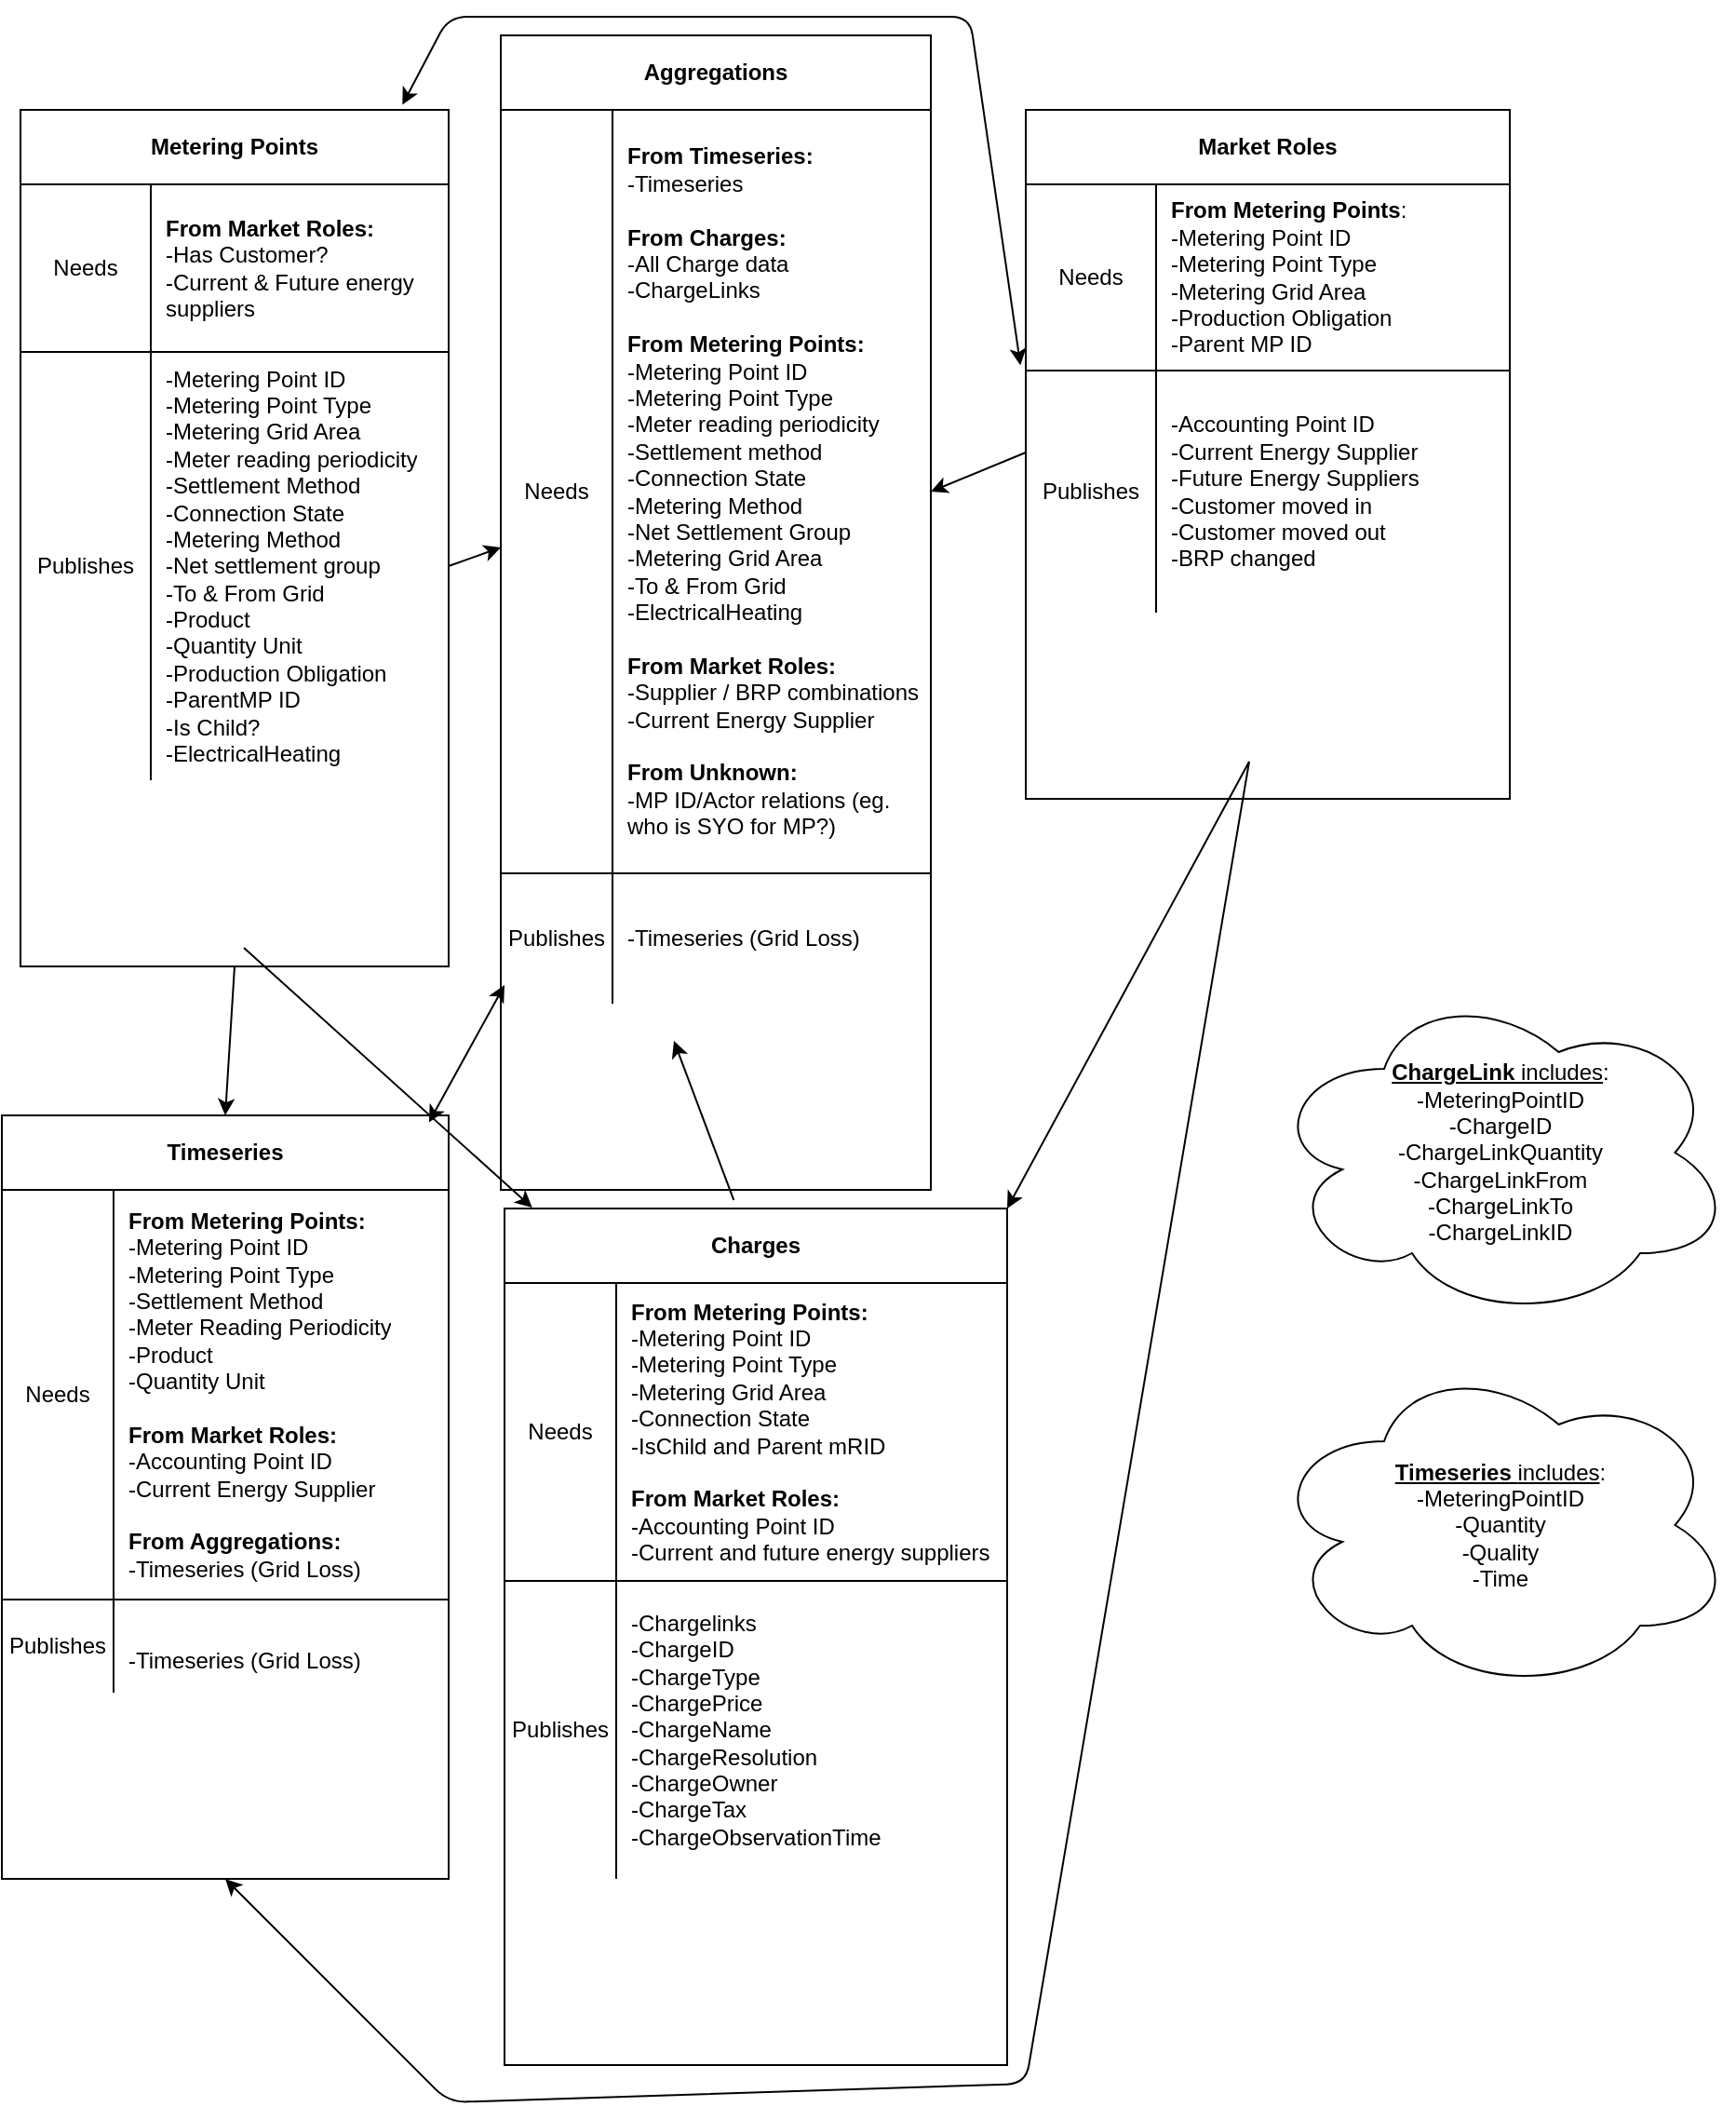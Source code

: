 <mxfile version="14.7.1" type="device"><diagram id="92r15I72fb07YGjZy0iK" name="Page-1"><mxGraphModel dx="2176" dy="1956" grid="1" gridSize="10" guides="1" tooltips="1" connect="1" arrows="1" fold="1" page="1" pageScale="1" pageWidth="827" pageHeight="1169" math="0" shadow="0"><root><mxCell id="0"/><mxCell id="1" parent="0"/><mxCell id="Mabt-3Se4oyptyURrfW0-4" value="Metering Points" style="shape=table;html=1;whiteSpace=wrap;startSize=40;container=1;collapsible=0;childLayout=tableLayout;fixedRows=1;rowLines=0;fontStyle=1;align=center;" parent="1" vertex="1"><mxGeometry x="40" y="20" width="230" height="460" as="geometry"/></mxCell><mxCell id="Mabt-3Se4oyptyURrfW0-5" value="" style="shape=partialRectangle;html=1;whiteSpace=wrap;collapsible=0;dropTarget=0;pointerEvents=0;fillColor=none;top=0;left=0;bottom=1;right=0;points=[[0,0.5],[1,0.5]];portConstraint=eastwest;" parent="Mabt-3Se4oyptyURrfW0-4" vertex="1"><mxGeometry y="40" width="230" height="90" as="geometry"/></mxCell><mxCell id="Mabt-3Se4oyptyURrfW0-6" value="Needs" style="shape=partialRectangle;html=1;whiteSpace=wrap;connectable=0;fillColor=none;top=0;left=0;bottom=0;right=0;overflow=hidden;" parent="Mabt-3Se4oyptyURrfW0-5" vertex="1"><mxGeometry width="70" height="90" as="geometry"/></mxCell><mxCell id="Mabt-3Se4oyptyURrfW0-7" value="&lt;b&gt;From Market Roles:&lt;/b&gt;&lt;br&gt;-Has Customer?&lt;br&gt;-Current &amp;amp; Future energy suppliers" style="shape=partialRectangle;html=1;whiteSpace=wrap;connectable=0;fillColor=none;top=0;left=0;bottom=0;right=0;align=left;spacingLeft=6;overflow=hidden;" parent="Mabt-3Se4oyptyURrfW0-5" vertex="1"><mxGeometry x="70" width="160" height="90" as="geometry"/></mxCell><mxCell id="Mabt-3Se4oyptyURrfW0-8" value="" style="shape=partialRectangle;html=1;whiteSpace=wrap;collapsible=0;dropTarget=0;pointerEvents=0;fillColor=none;top=0;left=0;bottom=0;right=0;points=[[0,0.5],[1,0.5]];portConstraint=eastwest;" parent="Mabt-3Se4oyptyURrfW0-4" vertex="1"><mxGeometry y="130" width="230" height="230" as="geometry"/></mxCell><mxCell id="Mabt-3Se4oyptyURrfW0-9" value="Publishes" style="shape=partialRectangle;html=1;whiteSpace=wrap;connectable=0;fillColor=none;top=0;left=0;bottom=0;right=0;overflow=hidden;" parent="Mabt-3Se4oyptyURrfW0-8" vertex="1"><mxGeometry width="70" height="230" as="geometry"/></mxCell><mxCell id="Mabt-3Se4oyptyURrfW0-10" value="-Metering Point ID&lt;br&gt;-Metering Point Type&lt;br&gt;-Metering Grid Area&lt;br&gt;-Meter reading periodicity&lt;br&gt;-Settlement Method&lt;br&gt;-Connection State&lt;br&gt;-Metering Method&lt;br&gt;-Net settlement group&lt;br&gt;-To &amp;amp; From Grid&lt;br&gt;-Product&lt;br&gt;-Quantity Unit&lt;br&gt;-Production Obligation&lt;br&gt;-ParentMP ID&lt;br&gt;-Is Child?&lt;br&gt;-ElectricalHeating" style="shape=partialRectangle;html=1;whiteSpace=wrap;connectable=0;fillColor=none;top=0;left=0;bottom=0;right=0;align=left;spacingLeft=6;overflow=hidden;" parent="Mabt-3Se4oyptyURrfW0-8" vertex="1"><mxGeometry x="70" width="160" height="230" as="geometry"/></mxCell><mxCell id="Mabt-3Se4oyptyURrfW0-14" value="Aggregations" style="shape=table;html=1;whiteSpace=wrap;startSize=40;container=1;collapsible=0;childLayout=tableLayout;fixedRows=1;rowLines=0;fontStyle=1;align=center;" parent="1" vertex="1"><mxGeometry x="298" y="-20" width="231" height="620" as="geometry"/></mxCell><mxCell id="Mabt-3Se4oyptyURrfW0-15" value="" style="shape=partialRectangle;html=1;whiteSpace=wrap;collapsible=0;dropTarget=0;pointerEvents=0;fillColor=none;top=0;left=0;bottom=1;right=0;points=[[0,0.5],[1,0.5]];portConstraint=eastwest;" parent="Mabt-3Se4oyptyURrfW0-14" vertex="1"><mxGeometry y="40" width="231" height="410" as="geometry"/></mxCell><mxCell id="Mabt-3Se4oyptyURrfW0-16" value="Needs" style="shape=partialRectangle;html=1;whiteSpace=wrap;connectable=0;fillColor=none;top=0;left=0;bottom=0;right=0;overflow=hidden;" parent="Mabt-3Se4oyptyURrfW0-15" vertex="1"><mxGeometry width="60" height="410" as="geometry"/></mxCell><mxCell id="Mabt-3Se4oyptyURrfW0-17" value="&lt;b&gt;From Timeseries:&lt;/b&gt;&lt;br&gt;-Timeseries&lt;br&gt;&lt;br&gt;&lt;b&gt;From Charges:&lt;/b&gt;&lt;br&gt;-All Charge data&lt;br&gt;-ChargeLinks&lt;br&gt;&lt;br&gt;&lt;b&gt;From Metering Points:&lt;/b&gt;&lt;br&gt;-Metering Point ID&lt;br&gt;-Metering Point Type&lt;br&gt;-Meter reading periodicity&lt;br&gt;-Settlement method&lt;br&gt;-Connection State&lt;br&gt;-Metering Method&lt;br&gt;-Net Settlement Group&lt;br&gt;-Metering Grid Area&lt;br&gt;-To &amp;amp; From Grid&lt;br&gt;-ElectricalHeating&lt;br&gt;&lt;br&gt;&lt;b&gt;From Market Roles:&lt;/b&gt;&lt;br&gt;-Supplier / BRP combinations&lt;br&gt;-Current Energy Supplier&lt;br&gt;&lt;br&gt;&lt;b&gt;From Unknown:&lt;br&gt;&lt;/b&gt;-MP ID/Actor relations (eg. who is SYO for MP?)" style="shape=partialRectangle;html=1;whiteSpace=wrap;connectable=0;fillColor=none;top=0;left=0;bottom=0;right=0;align=left;spacingLeft=6;overflow=hidden;" parent="Mabt-3Se4oyptyURrfW0-15" vertex="1"><mxGeometry x="60" width="171" height="410" as="geometry"/></mxCell><mxCell id="Mabt-3Se4oyptyURrfW0-18" value="" style="shape=partialRectangle;html=1;whiteSpace=wrap;collapsible=0;dropTarget=0;pointerEvents=0;fillColor=none;top=0;left=0;bottom=0;right=0;points=[[0,0.5],[1,0.5]];portConstraint=eastwest;" parent="Mabt-3Se4oyptyURrfW0-14" vertex="1"><mxGeometry y="450" width="231" height="70" as="geometry"/></mxCell><mxCell id="Mabt-3Se4oyptyURrfW0-19" value="Publishes" style="shape=partialRectangle;html=1;whiteSpace=wrap;connectable=0;fillColor=none;top=0;left=0;bottom=0;right=0;overflow=hidden;" parent="Mabt-3Se4oyptyURrfW0-18" vertex="1"><mxGeometry width="60" height="70" as="geometry"/></mxCell><mxCell id="Mabt-3Se4oyptyURrfW0-20" value="-Timeseries (Grid Loss)" style="shape=partialRectangle;html=1;whiteSpace=wrap;connectable=0;fillColor=none;top=0;left=0;bottom=0;right=0;align=left;spacingLeft=6;overflow=hidden;" parent="Mabt-3Se4oyptyURrfW0-18" vertex="1"><mxGeometry x="60" width="171" height="70" as="geometry"/></mxCell><mxCell id="Mabt-3Se4oyptyURrfW0-21" value="Market Roles" style="shape=table;html=1;whiteSpace=wrap;startSize=40;container=1;collapsible=0;childLayout=tableLayout;fixedRows=1;rowLines=0;fontStyle=1;align=center;" parent="1" vertex="1"><mxGeometry x="580" y="20" width="260" height="370" as="geometry"/></mxCell><mxCell id="Mabt-3Se4oyptyURrfW0-22" value="" style="shape=partialRectangle;html=1;whiteSpace=wrap;collapsible=0;dropTarget=0;pointerEvents=0;fillColor=none;top=0;left=0;bottom=1;right=0;points=[[0,0.5],[1,0.5]];portConstraint=eastwest;" parent="Mabt-3Se4oyptyURrfW0-21" vertex="1"><mxGeometry y="40" width="260" height="100" as="geometry"/></mxCell><mxCell id="Mabt-3Se4oyptyURrfW0-23" value="Needs" style="shape=partialRectangle;html=1;whiteSpace=wrap;connectable=0;fillColor=none;top=0;left=0;bottom=0;right=0;overflow=hidden;" parent="Mabt-3Se4oyptyURrfW0-22" vertex="1"><mxGeometry width="70" height="100" as="geometry"/></mxCell><mxCell id="Mabt-3Se4oyptyURrfW0-24" value="&lt;b&gt;From Metering Points&lt;/b&gt;:&lt;br&gt;-Metering Point ID&lt;br&gt;-Metering Point Type&lt;br&gt;-Metering Grid Area&lt;br&gt;-Production Obligation&lt;br&gt;-Parent MP ID" style="shape=partialRectangle;html=1;whiteSpace=wrap;connectable=0;fillColor=none;top=0;left=0;bottom=0;right=0;align=left;spacingLeft=6;overflow=hidden;" parent="Mabt-3Se4oyptyURrfW0-22" vertex="1"><mxGeometry x="70" width="190" height="100" as="geometry"/></mxCell><mxCell id="Mabt-3Se4oyptyURrfW0-25" value="" style="shape=partialRectangle;html=1;whiteSpace=wrap;collapsible=0;dropTarget=0;pointerEvents=0;fillColor=none;top=0;left=0;bottom=0;right=0;points=[[0,0.5],[1,0.5]];portConstraint=eastwest;" parent="Mabt-3Se4oyptyURrfW0-21" vertex="1"><mxGeometry y="140" width="260" height="130" as="geometry"/></mxCell><mxCell id="Mabt-3Se4oyptyURrfW0-26" value="Publishes" style="shape=partialRectangle;html=1;whiteSpace=wrap;connectable=0;fillColor=none;top=0;left=0;bottom=0;right=0;overflow=hidden;" parent="Mabt-3Se4oyptyURrfW0-25" vertex="1"><mxGeometry width="70" height="130" as="geometry"/></mxCell><mxCell id="Mabt-3Se4oyptyURrfW0-27" value="-Accounting Point ID&lt;br&gt;-Current Energy Supplier&lt;br&gt;-Future Energy Suppliers&lt;br&gt;-Customer moved in&lt;br&gt;-Customer moved out&lt;br&gt;-BRP changed" style="shape=partialRectangle;html=1;whiteSpace=wrap;connectable=0;fillColor=none;top=0;left=0;bottom=0;right=0;align=left;spacingLeft=6;overflow=hidden;" parent="Mabt-3Se4oyptyURrfW0-25" vertex="1"><mxGeometry x="70" width="190" height="130" as="geometry"/></mxCell><mxCell id="Mabt-3Se4oyptyURrfW0-28" value="Timeseries" style="shape=table;html=1;whiteSpace=wrap;startSize=40;container=1;collapsible=0;childLayout=tableLayout;fixedRows=1;rowLines=0;fontStyle=1;align=center;" parent="1" vertex="1"><mxGeometry x="30" y="560" width="240" height="410" as="geometry"/></mxCell><mxCell id="Mabt-3Se4oyptyURrfW0-29" value="" style="shape=partialRectangle;html=1;whiteSpace=wrap;collapsible=0;dropTarget=0;pointerEvents=0;fillColor=none;top=0;left=0;bottom=1;right=0;points=[[0,0.5],[1,0.5]];portConstraint=eastwest;" parent="Mabt-3Se4oyptyURrfW0-28" vertex="1"><mxGeometry y="40" width="240" height="220" as="geometry"/></mxCell><mxCell id="Mabt-3Se4oyptyURrfW0-30" value="Needs" style="shape=partialRectangle;html=1;whiteSpace=wrap;connectable=0;fillColor=none;top=0;left=0;bottom=0;right=0;overflow=hidden;" parent="Mabt-3Se4oyptyURrfW0-29" vertex="1"><mxGeometry width="60" height="220" as="geometry"/></mxCell><mxCell id="Mabt-3Se4oyptyURrfW0-31" value="&lt;b&gt;From Metering Points:&lt;/b&gt;&lt;br&gt;-Metering Point ID&lt;br&gt;-Metering Point Type&lt;br&gt;-Settlement Method&lt;br&gt;-Meter Reading Periodicity&lt;br&gt;-Product&lt;br&gt;-Quantity Unit&lt;br&gt;&lt;br&gt;&lt;b&gt;From Market Roles:&lt;br&gt;&lt;/b&gt;-Accounting Point ID&lt;br&gt;-Current Energy Supplier&lt;br&gt;&lt;br&gt;&lt;b&gt;From Aggregations:&lt;br&gt;&lt;/b&gt;-Timeseries (Grid Loss)" style="shape=partialRectangle;html=1;whiteSpace=wrap;connectable=0;fillColor=none;top=0;left=0;bottom=0;right=0;align=left;spacingLeft=6;overflow=hidden;" parent="Mabt-3Se4oyptyURrfW0-29" vertex="1"><mxGeometry x="60" width="180" height="220" as="geometry"/></mxCell><mxCell id="Mabt-3Se4oyptyURrfW0-32" value="" style="shape=partialRectangle;html=1;whiteSpace=wrap;collapsible=0;dropTarget=0;pointerEvents=0;fillColor=none;top=0;left=0;bottom=0;right=0;points=[[0,0.5],[1,0.5]];portConstraint=eastwest;" parent="Mabt-3Se4oyptyURrfW0-28" vertex="1"><mxGeometry y="260" width="240" height="50" as="geometry"/></mxCell><mxCell id="Mabt-3Se4oyptyURrfW0-33" value="Publishes" style="shape=partialRectangle;html=1;whiteSpace=wrap;connectable=0;fillColor=none;top=0;left=0;bottom=0;right=0;overflow=hidden;" parent="Mabt-3Se4oyptyURrfW0-32" vertex="1"><mxGeometry width="60" height="50" as="geometry"/></mxCell><mxCell id="Mabt-3Se4oyptyURrfW0-34" value="&lt;br&gt;-Timeseries (Grid Loss)" style="shape=partialRectangle;html=1;whiteSpace=wrap;connectable=0;fillColor=none;top=0;left=0;bottom=0;right=0;align=left;spacingLeft=6;overflow=hidden;" parent="Mabt-3Se4oyptyURrfW0-32" vertex="1"><mxGeometry x="60" width="180" height="50" as="geometry"/></mxCell><mxCell id="Mabt-3Se4oyptyURrfW0-35" value="Charges" style="shape=table;html=1;whiteSpace=wrap;startSize=40;container=1;collapsible=0;childLayout=tableLayout;fixedRows=1;rowLines=0;fontStyle=1;align=center;" parent="1" vertex="1"><mxGeometry x="300" y="610" width="270" height="460" as="geometry"/></mxCell><mxCell id="Mabt-3Se4oyptyURrfW0-36" value="" style="shape=partialRectangle;html=1;whiteSpace=wrap;collapsible=0;dropTarget=0;pointerEvents=0;fillColor=none;top=0;left=0;bottom=1;right=0;points=[[0,0.5],[1,0.5]];portConstraint=eastwest;" parent="Mabt-3Se4oyptyURrfW0-35" vertex="1"><mxGeometry y="40" width="270" height="160" as="geometry"/></mxCell><mxCell id="Mabt-3Se4oyptyURrfW0-37" value="Needs" style="shape=partialRectangle;html=1;whiteSpace=wrap;connectable=0;fillColor=none;top=0;left=0;bottom=0;right=0;overflow=hidden;" parent="Mabt-3Se4oyptyURrfW0-36" vertex="1"><mxGeometry width="60" height="160" as="geometry"/></mxCell><mxCell id="Mabt-3Se4oyptyURrfW0-38" value="&lt;b&gt;From Metering Points:&lt;/b&gt;&lt;br&gt;-Metering Point ID&lt;br&gt;-Metering Point Type&lt;br&gt;-Metering Grid Area&lt;br&gt;-Connection State&lt;br&gt;-IsChild and Parent mRID&lt;br&gt;&lt;b&gt;&lt;br&gt;From Market Roles:&lt;/b&gt;&lt;br&gt;-Accounting Point ID&lt;br&gt;-Current and future energy suppliers" style="shape=partialRectangle;html=1;whiteSpace=wrap;connectable=0;fillColor=none;top=0;left=0;bottom=0;right=0;align=left;spacingLeft=6;overflow=hidden;" parent="Mabt-3Se4oyptyURrfW0-36" vertex="1"><mxGeometry x="60" width="210" height="160" as="geometry"/></mxCell><mxCell id="Mabt-3Se4oyptyURrfW0-39" value="" style="shape=partialRectangle;html=1;whiteSpace=wrap;collapsible=0;dropTarget=0;pointerEvents=0;fillColor=none;top=0;left=0;bottom=0;right=0;points=[[0,0.5],[1,0.5]];portConstraint=eastwest;" parent="Mabt-3Se4oyptyURrfW0-35" vertex="1"><mxGeometry y="200" width="270" height="160" as="geometry"/></mxCell><mxCell id="Mabt-3Se4oyptyURrfW0-40" value="Publishes" style="shape=partialRectangle;html=1;whiteSpace=wrap;connectable=0;fillColor=none;top=0;left=0;bottom=0;right=0;overflow=hidden;" parent="Mabt-3Se4oyptyURrfW0-39" vertex="1"><mxGeometry width="60" height="160" as="geometry"/></mxCell><mxCell id="Mabt-3Se4oyptyURrfW0-41" value="-Chargelinks&lt;br&gt;-ChargeID&lt;br&gt;-ChargeType&lt;br&gt;-ChargePrice&lt;br&gt;-ChargeName&lt;br&gt;-ChargeResolution&lt;br&gt;-ChargeOwner&lt;br&gt;-ChargeTax&lt;br&gt;-ChargeObservationTime" style="shape=partialRectangle;html=1;whiteSpace=wrap;connectable=0;fillColor=none;top=0;left=0;bottom=0;right=0;align=left;spacingLeft=6;overflow=hidden;" parent="Mabt-3Se4oyptyURrfW0-39" vertex="1"><mxGeometry x="60" width="210" height="160" as="geometry"/></mxCell><mxCell id="Mabt-3Se4oyptyURrfW0-58" value="" style="endArrow=classic;html=1;exitX=1;exitY=0.5;exitDx=0;exitDy=0;" parent="1" source="Mabt-3Se4oyptyURrfW0-8" edge="1"><mxGeometry width="50" height="50" relative="1" as="geometry"><mxPoint x="390" y="400" as="sourcePoint"/><mxPoint x="298" y="255" as="targetPoint"/></mxGeometry></mxCell><mxCell id="Mabt-3Se4oyptyURrfW0-60" value="" style="endArrow=classic;startArrow=classic;html=1;exitX=0.956;exitY=0.009;exitDx=0;exitDy=0;exitPerimeter=0;" parent="1" source="Mabt-3Se4oyptyURrfW0-28" edge="1"><mxGeometry width="50" height="50" relative="1" as="geometry"><mxPoint x="230" y="630" as="sourcePoint"/><mxPoint x="300" y="490" as="targetPoint"/></mxGeometry></mxCell><mxCell id="Mabt-3Se4oyptyURrfW0-61" value="" style="endArrow=classic;html=1;exitX=0.456;exitY=-0.01;exitDx=0;exitDy=0;exitPerimeter=0;" parent="1" source="Mabt-3Se4oyptyURrfW0-35" edge="1"><mxGeometry width="50" height="50" relative="1" as="geometry"><mxPoint x="390" y="520" as="sourcePoint"/><mxPoint x="391" y="520" as="targetPoint"/></mxGeometry></mxCell><mxCell id="Mabt-3Se4oyptyURrfW0-63" value="" style="endArrow=classic;html=1;entryX=1;entryY=0.5;entryDx=0;entryDy=0;" parent="1" target="Mabt-3Se4oyptyURrfW0-15" edge="1"><mxGeometry width="50" height="50" relative="1" as="geometry"><mxPoint x="580" y="204" as="sourcePoint"/><mxPoint x="440" y="230" as="targetPoint"/></mxGeometry></mxCell><mxCell id="Mabt-3Se4oyptyURrfW0-65" value="" style="endArrow=classic;startArrow=classic;html=1;exitX=0.892;exitY=-0.006;exitDx=0;exitDy=0;exitPerimeter=0;entryX=-0.011;entryY=-0.022;entryDx=0;entryDy=0;entryPerimeter=0;" parent="1" source="Mabt-3Se4oyptyURrfW0-4" target="Mabt-3Se4oyptyURrfW0-25" edge="1"><mxGeometry width="50" height="50" relative="1" as="geometry"><mxPoint x="390" y="280" as="sourcePoint"/><mxPoint x="440" y="230" as="targetPoint"/><Array as="points"><mxPoint x="270" y="-30"/><mxPoint x="550" y="-30"/></Array></mxGeometry></mxCell><mxCell id="Mabt-3Se4oyptyURrfW0-69" value="" style="endArrow=classic;html=1;exitX=0.5;exitY=1;exitDx=0;exitDy=0;entryX=0.5;entryY=0;entryDx=0;entryDy=0;" parent="1" source="Mabt-3Se4oyptyURrfW0-4" target="Mabt-3Se4oyptyURrfW0-28" edge="1"><mxGeometry width="50" height="50" relative="1" as="geometry"><mxPoint x="390" y="520" as="sourcePoint"/><mxPoint x="440" y="470" as="targetPoint"/></mxGeometry></mxCell><mxCell id="Mabt-3Se4oyptyURrfW0-70" value="" style="endArrow=classic;html=1;entryX=0.055;entryY=-0.001;entryDx=0;entryDy=0;entryPerimeter=0;" parent="1" target="Mabt-3Se4oyptyURrfW0-35" edge="1"><mxGeometry width="50" height="50" relative="1" as="geometry"><mxPoint x="160" y="470" as="sourcePoint"/><mxPoint x="140" y="570" as="targetPoint"/></mxGeometry></mxCell><mxCell id="Mabt-3Se4oyptyURrfW0-71" value="" style="endArrow=classic;html=1;entryX=1;entryY=0;entryDx=0;entryDy=0;" parent="1" target="Mabt-3Se4oyptyURrfW0-35" edge="1"><mxGeometry width="50" height="50" relative="1" as="geometry"><mxPoint x="700" y="370" as="sourcePoint"/><mxPoint x="440" y="450" as="targetPoint"/></mxGeometry></mxCell><mxCell id="Mabt-3Se4oyptyURrfW0-72" value="" style="endArrow=classic;html=1;entryX=0.5;entryY=1;entryDx=0;entryDy=0;" parent="1" target="Mabt-3Se4oyptyURrfW0-28" edge="1"><mxGeometry width="50" height="50" relative="1" as="geometry"><mxPoint x="700" y="370" as="sourcePoint"/><mxPoint x="440" y="570" as="targetPoint"/><Array as="points"><mxPoint x="580" y="1080"/><mxPoint x="270" y="1090"/></Array></mxGeometry></mxCell><mxCell id="Mabt-3Se4oyptyURrfW0-73" value="&lt;u&gt;&lt;b&gt;ChargeLink &lt;/b&gt;includes&lt;/u&gt;:&lt;br&gt;-MeteringPointID&lt;br&gt;-ChargeID&lt;br&gt;-ChargeLinkQuantity&lt;br&gt;-ChargeLinkFrom&lt;br&gt;-ChargeLinkTo&lt;br&gt;-ChargeLinkID" style="ellipse;shape=cloud;whiteSpace=wrap;html=1;" parent="1" vertex="1"><mxGeometry x="710" y="490" width="250" height="180" as="geometry"/></mxCell><mxCell id="Mabt-3Se4oyptyURrfW0-74" value="&lt;u&gt;&lt;b&gt;Timeseries &lt;/b&gt;includes&lt;/u&gt;:&lt;br&gt;-MeteringPointID&lt;br&gt;-Quantity&lt;br&gt;-Quality&lt;br&gt;-Time" style="ellipse;shape=cloud;whiteSpace=wrap;html=1;" parent="1" vertex="1"><mxGeometry x="710" y="690" width="250" height="180" as="geometry"/></mxCell></root></mxGraphModel></diagram></mxfile>